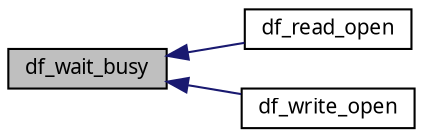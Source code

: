 digraph G
{
  edge [fontname="FreeSans.ttf",fontsize=10,labelfontname="FreeSans.ttf",labelfontsize=10];
  node [fontname="FreeSans.ttf",fontsize=10,shape=record];
  rankdir=LR;
  Node1 [label="df_wait_busy",height=0.2,width=0.4,color="black", fillcolor="grey75", style="filled" fontcolor="black"];
  Node1 -> Node2 [dir=back,color="midnightblue",fontsize=10,style="solid",fontname="FreeSans.ttf"];
  Node2 [label="df_read_open",height=0.2,width=0.4,color="black", fillcolor="white", style="filled",URL="$a00035.html#cb63461a9e3619bdf178ebd98b1cccbd",tooltip="This function opens a DF memory in read mode at a given sector address."];
  Node1 -> Node3 [dir=back,color="midnightblue",fontsize=10,style="solid",fontname="FreeSans.ttf"];
  Node3 [label="df_write_open",height=0.2,width=0.4,color="black", fillcolor="white", style="filled",URL="$a00035.html#f09db8708cb3cac4a1fa53606e291465",tooltip="This function opens a DF memory in write mode at a given sector address."];
}
